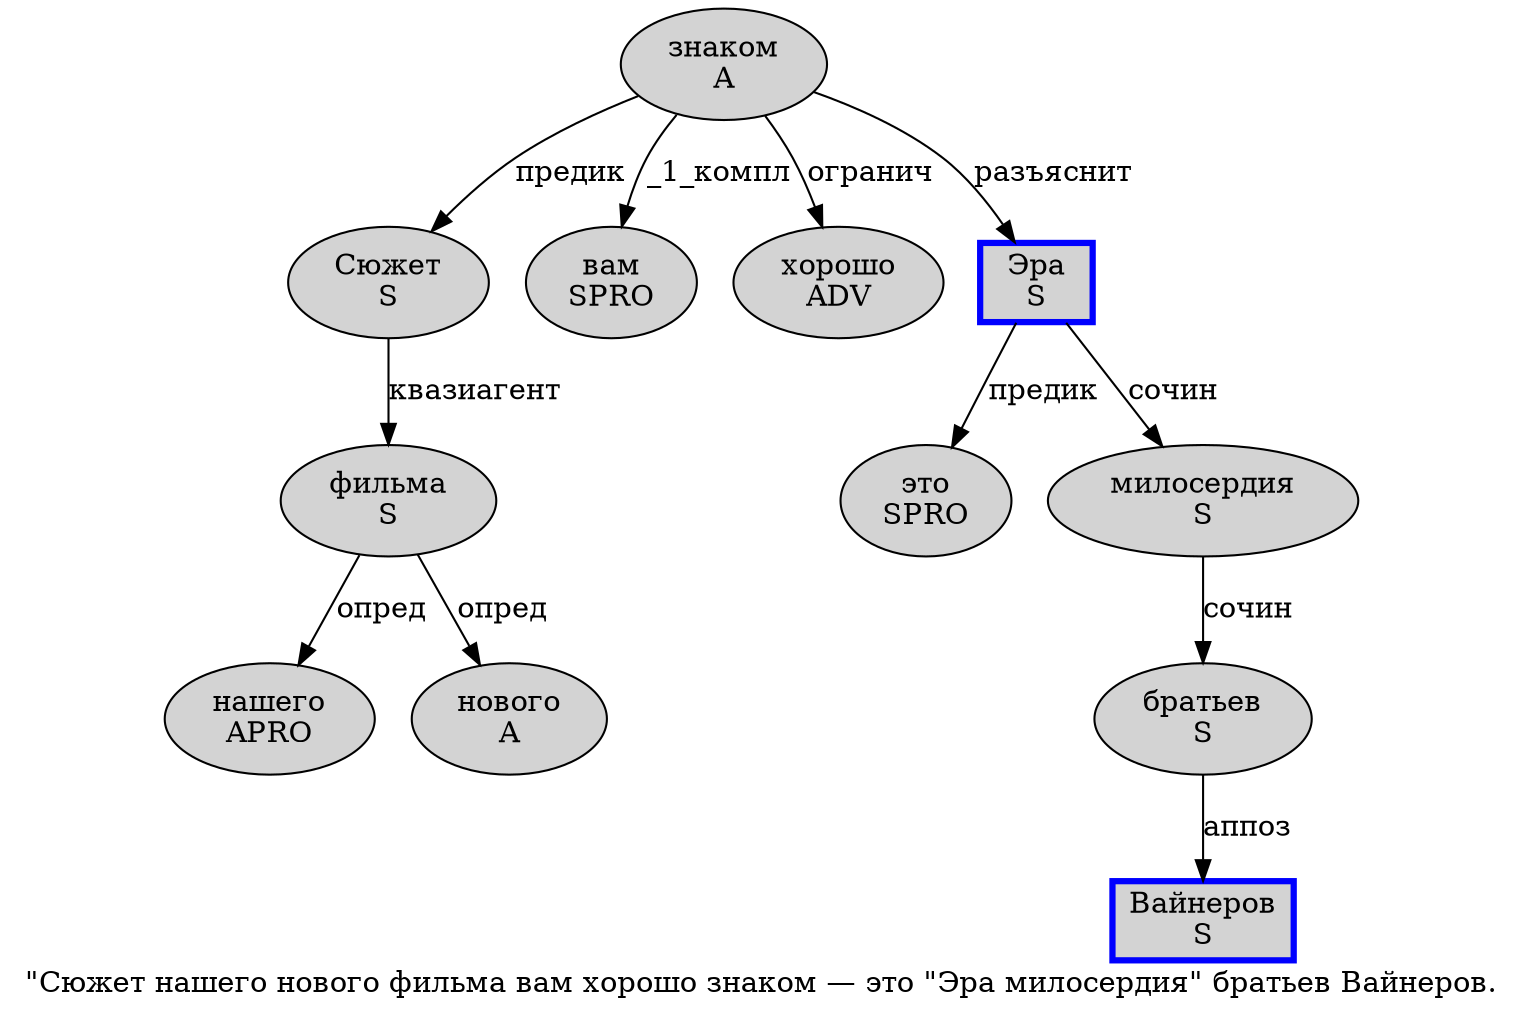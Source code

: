 digraph SENTENCE_1703 {
	graph [label="\"Сюжет нашего нового фильма вам хорошо знаком — это \"Эра милосердия\" братьев Вайнеров."]
	node [style=filled]
		1 [label="Сюжет
S" color="" fillcolor=lightgray penwidth=1 shape=ellipse]
		2 [label="нашего
APRO" color="" fillcolor=lightgray penwidth=1 shape=ellipse]
		3 [label="нового
A" color="" fillcolor=lightgray penwidth=1 shape=ellipse]
		4 [label="фильма
S" color="" fillcolor=lightgray penwidth=1 shape=ellipse]
		5 [label="вам
SPRO" color="" fillcolor=lightgray penwidth=1 shape=ellipse]
		6 [label="хорошо
ADV" color="" fillcolor=lightgray penwidth=1 shape=ellipse]
		7 [label="знаком
A" color="" fillcolor=lightgray penwidth=1 shape=ellipse]
		9 [label="это
SPRO" color="" fillcolor=lightgray penwidth=1 shape=ellipse]
		11 [label="Эра
S" color=blue fillcolor=lightgray penwidth=3 shape=box]
		12 [label="милосердия
S" color="" fillcolor=lightgray penwidth=1 shape=ellipse]
		14 [label="братьев
S" color="" fillcolor=lightgray penwidth=1 shape=ellipse]
		15 [label="Вайнеров
S" color=blue fillcolor=lightgray penwidth=3 shape=box]
			7 -> 1 [label="предик"]
			7 -> 5 [label="_1_компл"]
			7 -> 6 [label="огранич"]
			7 -> 11 [label="разъяснит"]
			12 -> 14 [label="сочин"]
			4 -> 2 [label="опред"]
			4 -> 3 [label="опред"]
			11 -> 9 [label="предик"]
			11 -> 12 [label="сочин"]
			14 -> 15 [label="аппоз"]
			1 -> 4 [label="квазиагент"]
}
